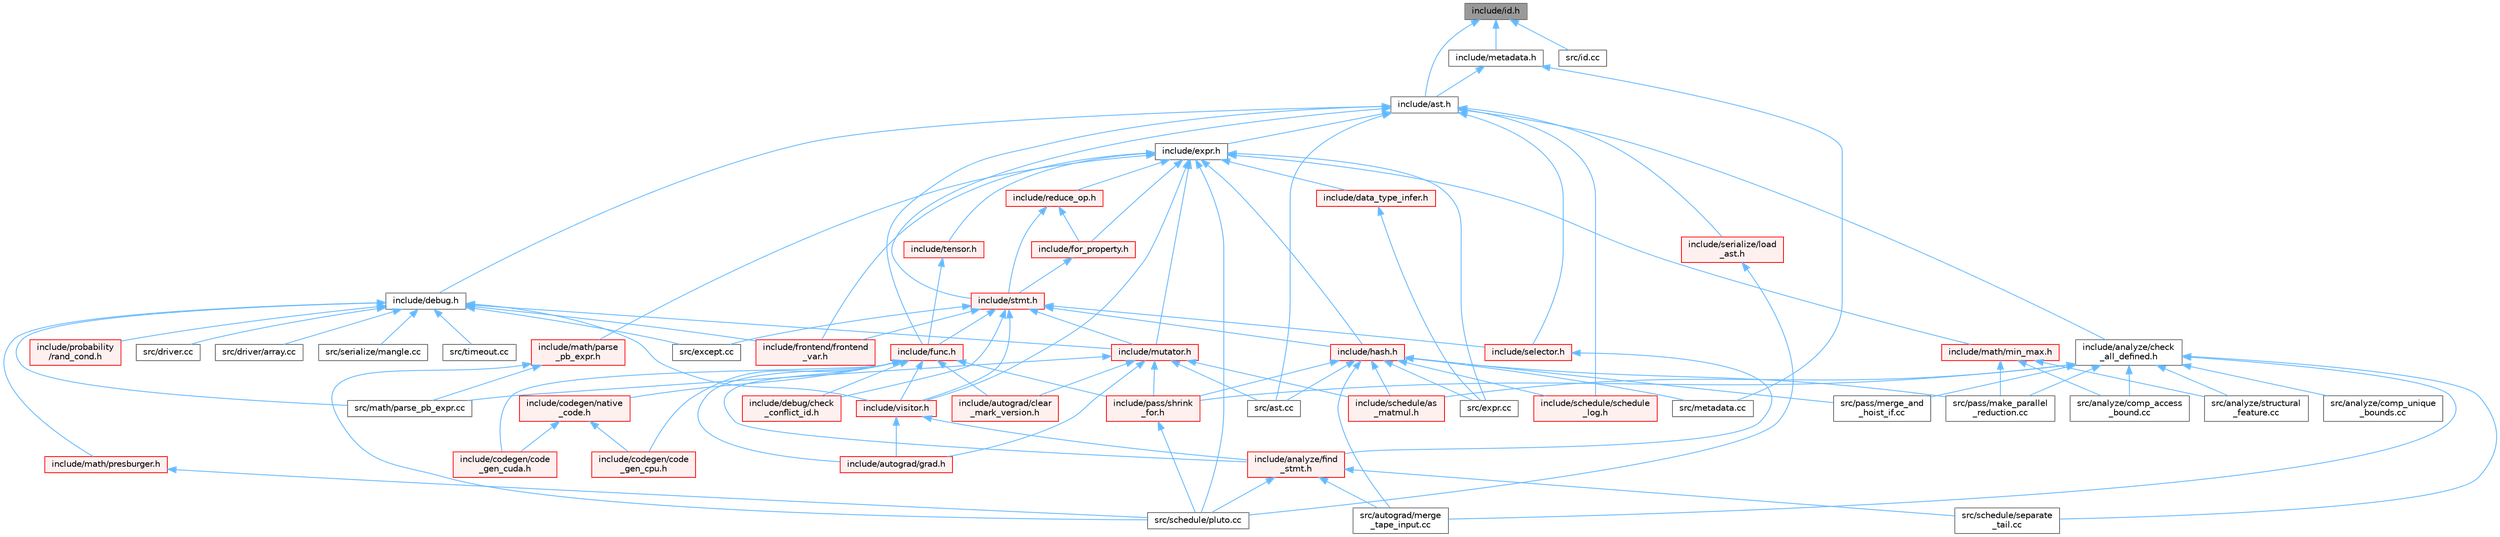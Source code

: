 digraph "include/id.h"
{
 // LATEX_PDF_SIZE
  bgcolor="transparent";
  edge [fontname=Helvetica,fontsize=10,labelfontname=Helvetica,labelfontsize=10];
  node [fontname=Helvetica,fontsize=10,shape=box,height=0.2,width=0.4];
  Node1 [label="include/id.h",height=0.2,width=0.4,color="gray40", fillcolor="grey60", style="filled", fontcolor="black",tooltip=" "];
  Node1 -> Node2 [dir="back",color="steelblue1",style="solid"];
  Node2 [label="include/ast.h",height=0.2,width=0.4,color="grey40", fillcolor="white", style="filled",URL="$ast_8h.html",tooltip=" "];
  Node2 -> Node3 [dir="back",color="steelblue1",style="solid"];
  Node3 [label="include/analyze/check\l_all_defined.h",height=0.2,width=0.4,color="grey40", fillcolor="white", style="filled",URL="$check__all__defined_8h.html",tooltip=" "];
  Node3 -> Node4 [dir="back",color="steelblue1",style="solid"];
  Node4 [label="include/pass/shrink\l_for.h",height=0.2,width=0.4,color="red", fillcolor="#FFF0F0", style="filled",URL="$shrink__for_8h.html",tooltip=" "];
  Node4 -> Node9 [dir="back",color="steelblue1",style="solid"];
  Node9 [label="src/schedule/pluto.cc",height=0.2,width=0.4,color="grey40", fillcolor="white", style="filled",URL="$pluto_8cc.html",tooltip=" "];
  Node3 -> Node10 [dir="back",color="steelblue1",style="solid"];
  Node10 [label="include/schedule/as\l_matmul.h",height=0.2,width=0.4,color="red", fillcolor="#FFF0F0", style="filled",URL="$as__matmul_8h.html",tooltip=" "];
  Node3 -> Node42 [dir="back",color="steelblue1",style="solid"];
  Node42 [label="src/analyze/comp_access\l_bound.cc",height=0.2,width=0.4,color="grey40", fillcolor="white", style="filled",URL="$comp__access__bound_8cc.html",tooltip=" "];
  Node3 -> Node43 [dir="back",color="steelblue1",style="solid"];
  Node43 [label="src/analyze/comp_unique\l_bounds.cc",height=0.2,width=0.4,color="grey40", fillcolor="white", style="filled",URL="$comp__unique__bounds_8cc.html",tooltip=" "];
  Node3 -> Node44 [dir="back",color="steelblue1",style="solid"];
  Node44 [label="src/analyze/structural\l_feature.cc",height=0.2,width=0.4,color="grey40", fillcolor="white", style="filled",URL="$structural__feature_8cc.html",tooltip=" "];
  Node3 -> Node45 [dir="back",color="steelblue1",style="solid"];
  Node45 [label="src/autograd/merge\l_tape_input.cc",height=0.2,width=0.4,color="grey40", fillcolor="white", style="filled",URL="$merge__tape__input_8cc.html",tooltip=" "];
  Node3 -> Node46 [dir="back",color="steelblue1",style="solid"];
  Node46 [label="src/pass/make_parallel\l_reduction.cc",height=0.2,width=0.4,color="grey40", fillcolor="white", style="filled",URL="$make__parallel__reduction_8cc.html",tooltip=" "];
  Node3 -> Node47 [dir="back",color="steelblue1",style="solid"];
  Node47 [label="src/pass/merge_and\l_hoist_if.cc",height=0.2,width=0.4,color="grey40", fillcolor="white", style="filled",URL="$merge__and__hoist__if_8cc.html",tooltip=" "];
  Node3 -> Node33 [dir="back",color="steelblue1",style="solid"];
  Node33 [label="src/schedule/separate\l_tail.cc",height=0.2,width=0.4,color="grey40", fillcolor="white", style="filled",URL="$separate__tail_8cc.html",tooltip=" "];
  Node2 -> Node48 [dir="back",color="steelblue1",style="solid"];
  Node48 [label="include/debug.h",height=0.2,width=0.4,color="grey40", fillcolor="white", style="filled",URL="$debug_8h.html",tooltip=" "];
  Node48 -> Node49 [dir="back",color="steelblue1",style="solid"];
  Node49 [label="include/frontend/frontend\l_var.h",height=0.2,width=0.4,color="red", fillcolor="#FFF0F0", style="filled",URL="$frontend__var_8h.html",tooltip=" "];
  Node48 -> Node53 [dir="back",color="steelblue1",style="solid"];
  Node53 [label="include/math/presburger.h",height=0.2,width=0.4,color="red", fillcolor="#FFF0F0", style="filled",URL="$presburger_8h.html",tooltip=" "];
  Node53 -> Node9 [dir="back",color="steelblue1",style="solid"];
  Node48 -> Node74 [dir="back",color="steelblue1",style="solid"];
  Node74 [label="include/mutator.h",height=0.2,width=0.4,color="red", fillcolor="#FFF0F0", style="filled",URL="$mutator_8h.html",tooltip=" "];
  Node74 -> Node77 [dir="back",color="steelblue1",style="solid"];
  Node77 [label="include/autograd/clear\l_mark_version.h",height=0.2,width=0.4,color="red", fillcolor="#FFF0F0", style="filled",URL="$clear__mark__version_8h.html",tooltip=" "];
  Node74 -> Node84 [dir="back",color="steelblue1",style="solid"];
  Node84 [label="include/autograd/grad.h",height=0.2,width=0.4,color="red", fillcolor="#FFF0F0", style="filled",URL="$grad_8h.html",tooltip=" "];
  Node74 -> Node4 [dir="back",color="steelblue1",style="solid"];
  Node74 -> Node10 [dir="back",color="steelblue1",style="solid"];
  Node74 -> Node165 [dir="back",color="steelblue1",style="solid"];
  Node165 [label="src/ast.cc",height=0.2,width=0.4,color="grey40", fillcolor="white", style="filled",URL="$ast_8cc.html",tooltip=" "];
  Node74 -> Node166 [dir="back",color="steelblue1",style="solid"];
  Node166 [label="src/math/parse_pb_expr.cc",height=0.2,width=0.4,color="grey40", fillcolor="white", style="filled",URL="$parse__pb__expr_8cc.html",tooltip=" "];
  Node48 -> Node168 [dir="back",color="steelblue1",style="solid"];
  Node168 [label="include/probability\l/rand_cond.h",height=0.2,width=0.4,color="red", fillcolor="#FFF0F0", style="filled",URL="$rand__cond_8h.html",tooltip=" "];
  Node48 -> Node173 [dir="back",color="steelblue1",style="solid"];
  Node173 [label="include/visitor.h",height=0.2,width=0.4,color="red", fillcolor="#FFF0F0", style="filled",URL="$visitor_8h.html",tooltip=" "];
  Node173 -> Node193 [dir="back",color="steelblue1",style="solid"];
  Node193 [label="include/analyze/find\l_stmt.h",height=0.2,width=0.4,color="red", fillcolor="#FFF0F0", style="filled",URL="$find__stmt_8h.html",tooltip=" "];
  Node193 -> Node45 [dir="back",color="steelblue1",style="solid"];
  Node193 -> Node9 [dir="back",color="steelblue1",style="solid"];
  Node193 -> Node33 [dir="back",color="steelblue1",style="solid"];
  Node173 -> Node84 [dir="back",color="steelblue1",style="solid"];
  Node48 -> Node217 [dir="back",color="steelblue1",style="solid"];
  Node217 [label="src/driver.cc",height=0.2,width=0.4,color="grey40", fillcolor="white", style="filled",URL="$driver_8cc.html",tooltip=" "];
  Node48 -> Node218 [dir="back",color="steelblue1",style="solid"];
  Node218 [label="src/driver/array.cc",height=0.2,width=0.4,color="grey40", fillcolor="white", style="filled",URL="$array_8cc.html",tooltip=" "];
  Node48 -> Node12 [dir="back",color="steelblue1",style="solid"];
  Node12 [label="src/except.cc",height=0.2,width=0.4,color="grey40", fillcolor="white", style="filled",URL="$except_8cc.html",tooltip=" "];
  Node48 -> Node166 [dir="back",color="steelblue1",style="solid"];
  Node48 -> Node219 [dir="back",color="steelblue1",style="solid"];
  Node219 [label="src/serialize/mangle.cc",height=0.2,width=0.4,color="grey40", fillcolor="white", style="filled",URL="$mangle_8cc.html",tooltip=" "];
  Node48 -> Node220 [dir="back",color="steelblue1",style="solid"];
  Node220 [label="src/timeout.cc",height=0.2,width=0.4,color="grey40", fillcolor="white", style="filled",URL="$timeout_8cc.html",tooltip=" "];
  Node2 -> Node221 [dir="back",color="steelblue1",style="solid"];
  Node221 [label="include/expr.h",height=0.2,width=0.4,color="grey40", fillcolor="white", style="filled",URL="$expr_8h.html",tooltip=" "];
  Node221 -> Node222 [dir="back",color="steelblue1",style="solid"];
  Node222 [label="include/data_type_infer.h",height=0.2,width=0.4,color="red", fillcolor="#FFF0F0", style="filled",URL="$data__type__infer_8h.html",tooltip=" "];
  Node222 -> Node223 [dir="back",color="steelblue1",style="solid"];
  Node223 [label="src/expr.cc",height=0.2,width=0.4,color="grey40", fillcolor="white", style="filled",URL="$expr_8cc.html",tooltip=" "];
  Node221 -> Node224 [dir="back",color="steelblue1",style="solid"];
  Node224 [label="include/for_property.h",height=0.2,width=0.4,color="red", fillcolor="#FFF0F0", style="filled",URL="$for__property_8h.html",tooltip=" "];
  Node224 -> Node225 [dir="back",color="steelblue1",style="solid"];
  Node225 [label="include/stmt.h",height=0.2,width=0.4,color="red", fillcolor="#FFF0F0", style="filled",URL="$stmt_8h.html",tooltip=" "];
  Node225 -> Node233 [dir="back",color="steelblue1",style="solid"];
  Node233 [label="include/debug/check\l_conflict_id.h",height=0.2,width=0.4,color="red", fillcolor="#FFF0F0", style="filled",URL="$check__conflict__id_8h.html",tooltip=" "];
  Node225 -> Node49 [dir="back",color="steelblue1",style="solid"];
  Node225 -> Node234 [dir="back",color="steelblue1",style="solid"];
  Node234 [label="include/func.h",height=0.2,width=0.4,color="red", fillcolor="#FFF0F0", style="filled",URL="$func_8h.html",tooltip=" "];
  Node234 -> Node193 [dir="back",color="steelblue1",style="solid"];
  Node234 -> Node77 [dir="back",color="steelblue1",style="solid"];
  Node234 -> Node84 [dir="back",color="steelblue1",style="solid"];
  Node234 -> Node203 [dir="back",color="steelblue1",style="solid"];
  Node203 [label="include/codegen/code\l_gen_cpu.h",height=0.2,width=0.4,color="red", fillcolor="#FFF0F0", style="filled",URL="$code__gen__cpu_8h.html",tooltip=" "];
  Node234 -> Node205 [dir="back",color="steelblue1",style="solid"];
  Node205 [label="include/codegen/code\l_gen_cuda.h",height=0.2,width=0.4,color="red", fillcolor="#FFF0F0", style="filled",URL="$code__gen__cuda_8h.html",tooltip=" "];
  Node234 -> Node235 [dir="back",color="steelblue1",style="solid"];
  Node235 [label="include/codegen/native\l_code.h",height=0.2,width=0.4,color="red", fillcolor="#FFF0F0", style="filled",URL="$native__code_8h.html",tooltip=" "];
  Node235 -> Node203 [dir="back",color="steelblue1",style="solid"];
  Node235 -> Node205 [dir="back",color="steelblue1",style="solid"];
  Node234 -> Node233 [dir="back",color="steelblue1",style="solid"];
  Node234 -> Node4 [dir="back",color="steelblue1",style="solid"];
  Node234 -> Node173 [dir="back",color="steelblue1",style="solid"];
  Node225 -> Node240 [dir="back",color="steelblue1",style="solid"];
  Node240 [label="include/hash.h",height=0.2,width=0.4,color="red", fillcolor="#FFF0F0", style="filled",URL="$hash_8h.html",tooltip=" "];
  Node240 -> Node4 [dir="back",color="steelblue1",style="solid"];
  Node240 -> Node10 [dir="back",color="steelblue1",style="solid"];
  Node240 -> Node241 [dir="back",color="steelblue1",style="solid"];
  Node241 [label="include/schedule/schedule\l_log.h",height=0.2,width=0.4,color="red", fillcolor="#FFF0F0", style="filled",URL="$schedule__log_8h.html",tooltip=" "];
  Node240 -> Node165 [dir="back",color="steelblue1",style="solid"];
  Node240 -> Node45 [dir="back",color="steelblue1",style="solid"];
  Node240 -> Node223 [dir="back",color="steelblue1",style="solid"];
  Node240 -> Node247 [dir="back",color="steelblue1",style="solid"];
  Node247 [label="src/metadata.cc",height=0.2,width=0.4,color="grey40", fillcolor="white", style="filled",URL="$metadata_8cc.html",tooltip=" "];
  Node240 -> Node46 [dir="back",color="steelblue1",style="solid"];
  Node240 -> Node47 [dir="back",color="steelblue1",style="solid"];
  Node225 -> Node74 [dir="back",color="steelblue1",style="solid"];
  Node225 -> Node254 [dir="back",color="steelblue1",style="solid"];
  Node254 [label="include/selector.h",height=0.2,width=0.4,color="red", fillcolor="#FFF0F0", style="filled",URL="$selector_8h.html",tooltip=" "];
  Node254 -> Node193 [dir="back",color="steelblue1",style="solid"];
  Node225 -> Node173 [dir="back",color="steelblue1",style="solid"];
  Node225 -> Node12 [dir="back",color="steelblue1",style="solid"];
  Node221 -> Node49 [dir="back",color="steelblue1",style="solid"];
  Node221 -> Node240 [dir="back",color="steelblue1",style="solid"];
  Node221 -> Node256 [dir="back",color="steelblue1",style="solid"];
  Node256 [label="include/math/min_max.h",height=0.2,width=0.4,color="red", fillcolor="#FFF0F0", style="filled",URL="$min__max_8h.html",tooltip=" "];
  Node256 -> Node42 [dir="back",color="steelblue1",style="solid"];
  Node256 -> Node44 [dir="back",color="steelblue1",style="solid"];
  Node256 -> Node46 [dir="back",color="steelblue1",style="solid"];
  Node221 -> Node257 [dir="back",color="steelblue1",style="solid"];
  Node257 [label="include/math/parse\l_pb_expr.h",height=0.2,width=0.4,color="red", fillcolor="#FFF0F0", style="filled",URL="$parse__pb__expr_8h.html",tooltip=" "];
  Node257 -> Node166 [dir="back",color="steelblue1",style="solid"];
  Node257 -> Node9 [dir="back",color="steelblue1",style="solid"];
  Node221 -> Node74 [dir="back",color="steelblue1",style="solid"];
  Node221 -> Node258 [dir="back",color="steelblue1",style="solid"];
  Node258 [label="include/reduce_op.h",height=0.2,width=0.4,color="red", fillcolor="#FFF0F0", style="filled",URL="$reduce__op_8h.html",tooltip=" "];
  Node258 -> Node224 [dir="back",color="steelblue1",style="solid"];
  Node258 -> Node225 [dir="back",color="steelblue1",style="solid"];
  Node221 -> Node260 [dir="back",color="steelblue1",style="solid"];
  Node260 [label="include/tensor.h",height=0.2,width=0.4,color="red", fillcolor="#FFF0F0", style="filled",URL="$tensor_8h.html",tooltip=" "];
  Node260 -> Node234 [dir="back",color="steelblue1",style="solid"];
  Node221 -> Node173 [dir="back",color="steelblue1",style="solid"];
  Node221 -> Node223 [dir="back",color="steelblue1",style="solid"];
  Node221 -> Node9 [dir="back",color="steelblue1",style="solid"];
  Node2 -> Node234 [dir="back",color="steelblue1",style="solid"];
  Node2 -> Node241 [dir="back",color="steelblue1",style="solid"];
  Node2 -> Node254 [dir="back",color="steelblue1",style="solid"];
  Node2 -> Node272 [dir="back",color="steelblue1",style="solid"];
  Node272 [label="include/serialize/load\l_ast.h",height=0.2,width=0.4,color="red", fillcolor="#FFF0F0", style="filled",URL="$load__ast_8h.html",tooltip=" "];
  Node272 -> Node9 [dir="back",color="steelblue1",style="solid"];
  Node2 -> Node225 [dir="back",color="steelblue1",style="solid"];
  Node2 -> Node165 [dir="back",color="steelblue1",style="solid"];
  Node1 -> Node274 [dir="back",color="steelblue1",style="solid"];
  Node274 [label="include/metadata.h",height=0.2,width=0.4,color="grey40", fillcolor="white", style="filled",URL="$metadata_8h.html",tooltip=" "];
  Node274 -> Node2 [dir="back",color="steelblue1",style="solid"];
  Node274 -> Node247 [dir="back",color="steelblue1",style="solid"];
  Node1 -> Node275 [dir="back",color="steelblue1",style="solid"];
  Node275 [label="src/id.cc",height=0.2,width=0.4,color="grey40", fillcolor="white", style="filled",URL="$id_8cc.html",tooltip=" "];
}
